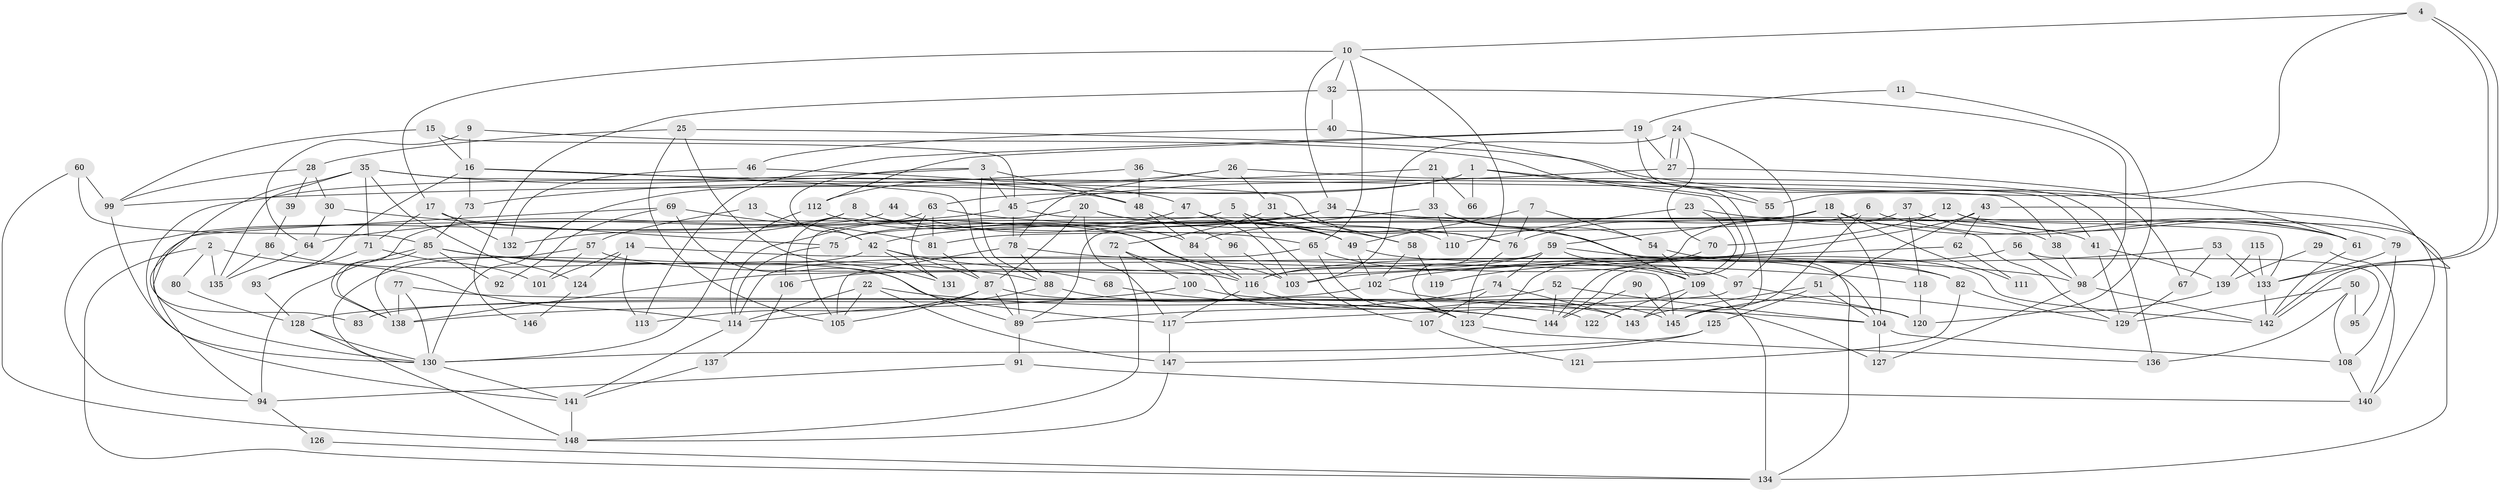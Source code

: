 // coarse degree distribution, {9: 0.030927835051546393, 4: 0.21649484536082475, 10: 0.020618556701030927, 3: 0.15463917525773196, 5: 0.13402061855670103, 7: 0.13402061855670103, 8: 0.030927835051546393, 2: 0.12371134020618557, 6: 0.13402061855670103, 11: 0.020618556701030927}
// Generated by graph-tools (version 1.1) at 2025/52/02/27/25 19:52:08]
// undirected, 148 vertices, 296 edges
graph export_dot {
graph [start="1"]
  node [color=gray90,style=filled];
  1;
  2;
  3;
  4;
  5;
  6;
  7;
  8;
  9;
  10;
  11;
  12;
  13;
  14;
  15;
  16;
  17;
  18;
  19;
  20;
  21;
  22;
  23;
  24;
  25;
  26;
  27;
  28;
  29;
  30;
  31;
  32;
  33;
  34;
  35;
  36;
  37;
  38;
  39;
  40;
  41;
  42;
  43;
  44;
  45;
  46;
  47;
  48;
  49;
  50;
  51;
  52;
  53;
  54;
  55;
  56;
  57;
  58;
  59;
  60;
  61;
  62;
  63;
  64;
  65;
  66;
  67;
  68;
  69;
  70;
  71;
  72;
  73;
  74;
  75;
  76;
  77;
  78;
  79;
  80;
  81;
  82;
  83;
  84;
  85;
  86;
  87;
  88;
  89;
  90;
  91;
  92;
  93;
  94;
  95;
  96;
  97;
  98;
  99;
  100;
  101;
  102;
  103;
  104;
  105;
  106;
  107;
  108;
  109;
  110;
  111;
  112;
  113;
  114;
  115;
  116;
  117;
  118;
  119;
  120;
  121;
  122;
  123;
  124;
  125;
  126;
  127;
  128;
  129;
  130;
  131;
  132;
  133;
  134;
  135;
  136;
  137;
  138;
  139;
  140;
  141;
  142;
  143;
  144;
  145;
  146;
  147;
  148;
  1 -- 63;
  1 -- 130;
  1 -- 55;
  1 -- 66;
  1 -- 144;
  2 -- 134;
  2 -- 114;
  2 -- 80;
  2 -- 135;
  3 -- 45;
  3 -- 42;
  3 -- 48;
  3 -- 88;
  3 -- 141;
  4 -- 10;
  4 -- 142;
  4 -- 142;
  4 -- 55;
  5 -- 134;
  5 -- 94;
  5 -- 58;
  5 -- 107;
  6 -- 79;
  6 -- 81;
  6 -- 145;
  7 -- 54;
  7 -- 76;
  7 -- 49;
  8 -- 84;
  8 -- 65;
  8 -- 94;
  8 -- 132;
  9 -- 64;
  9 -- 145;
  9 -- 16;
  10 -- 123;
  10 -- 65;
  10 -- 17;
  10 -- 32;
  10 -- 34;
  11 -- 19;
  11 -- 120;
  12 -- 61;
  12 -- 89;
  12 -- 70;
  12 -- 134;
  13 -- 42;
  13 -- 57;
  14 -- 101;
  14 -- 113;
  14 -- 124;
  14 -- 145;
  15 -- 45;
  15 -- 16;
  15 -- 99;
  16 -- 89;
  16 -- 38;
  16 -- 73;
  16 -- 93;
  17 -- 132;
  17 -- 71;
  17 -- 103;
  18 -- 75;
  18 -- 76;
  18 -- 59;
  18 -- 61;
  18 -- 104;
  18 -- 111;
  19 -- 27;
  19 -- 112;
  19 -- 67;
  19 -- 113;
  20 -- 49;
  20 -- 117;
  20 -- 76;
  20 -- 87;
  20 -- 105;
  21 -- 99;
  21 -- 33;
  21 -- 66;
  22 -- 114;
  22 -- 147;
  22 -- 105;
  22 -- 144;
  23 -- 144;
  23 -- 61;
  23 -- 110;
  24 -- 27;
  24 -- 27;
  24 -- 97;
  24 -- 70;
  24 -- 103;
  25 -- 105;
  25 -- 131;
  25 -- 28;
  25 -- 133;
  26 -- 78;
  26 -- 112;
  26 -- 31;
  26 -- 136;
  27 -- 61;
  27 -- 45;
  28 -- 99;
  28 -- 30;
  28 -- 39;
  29 -- 140;
  29 -- 139;
  30 -- 64;
  30 -- 75;
  31 -- 58;
  31 -- 72;
  31 -- 110;
  32 -- 98;
  32 -- 40;
  32 -- 146;
  33 -- 110;
  33 -- 54;
  33 -- 84;
  33 -- 109;
  34 -- 75;
  34 -- 41;
  34 -- 42;
  34 -- 129;
  35 -- 76;
  35 -- 71;
  35 -- 48;
  35 -- 83;
  35 -- 124;
  35 -- 135;
  36 -- 73;
  36 -- 48;
  36 -- 41;
  37 -- 116;
  37 -- 38;
  37 -- 118;
  38 -- 98;
  39 -- 86;
  40 -- 55;
  40 -- 46;
  41 -- 129;
  41 -- 139;
  42 -- 87;
  42 -- 68;
  42 -- 130;
  42 -- 131;
  43 -- 140;
  43 -- 51;
  43 -- 62;
  43 -- 119;
  44 -- 138;
  44 -- 49;
  45 -- 133;
  45 -- 64;
  45 -- 78;
  46 -- 47;
  46 -- 132;
  47 -- 103;
  47 -- 114;
  47 -- 49;
  48 -- 84;
  48 -- 96;
  49 -- 82;
  49 -- 102;
  50 -- 136;
  50 -- 129;
  50 -- 95;
  50 -- 108;
  51 -- 143;
  51 -- 104;
  51 -- 125;
  52 -- 144;
  52 -- 104;
  52 -- 83;
  53 -- 67;
  53 -- 102;
  53 -- 133;
  54 -- 109;
  54 -- 82;
  56 -- 116;
  56 -- 98;
  56 -- 95;
  57 -- 116;
  57 -- 138;
  57 -- 101;
  58 -- 102;
  58 -- 119;
  59 -- 142;
  59 -- 74;
  59 -- 97;
  59 -- 106;
  59 -- 138;
  60 -- 85;
  60 -- 99;
  60 -- 148;
  61 -- 142;
  62 -- 103;
  62 -- 111;
  63 -- 81;
  63 -- 104;
  63 -- 106;
  63 -- 131;
  64 -- 135;
  65 -- 123;
  65 -- 114;
  65 -- 109;
  67 -- 129;
  68 -- 144;
  69 -- 130;
  69 -- 89;
  69 -- 81;
  69 -- 92;
  70 -- 123;
  71 -- 93;
  71 -- 101;
  72 -- 148;
  72 -- 100;
  72 -- 122;
  73 -- 85;
  74 -- 143;
  74 -- 89;
  74 -- 107;
  75 -- 114;
  76 -- 123;
  77 -- 130;
  77 -- 138;
  77 -- 127;
  78 -- 105;
  78 -- 88;
  78 -- 118;
  79 -- 133;
  79 -- 108;
  80 -- 128;
  81 -- 87;
  82 -- 129;
  82 -- 121;
  84 -- 116;
  85 -- 88;
  85 -- 138;
  85 -- 92;
  85 -- 94;
  85 -- 98;
  86 -- 135;
  86 -- 117;
  87 -- 105;
  87 -- 89;
  87 -- 113;
  87 -- 143;
  88 -- 114;
  88 -- 123;
  89 -- 91;
  90 -- 145;
  90 -- 144;
  91 -- 94;
  91 -- 140;
  93 -- 128;
  94 -- 126;
  96 -- 103;
  97 -- 117;
  97 -- 120;
  98 -- 142;
  98 -- 127;
  99 -- 130;
  100 -- 120;
  100 -- 138;
  102 -- 104;
  102 -- 128;
  104 -- 127;
  104 -- 108;
  106 -- 137;
  107 -- 121;
  108 -- 140;
  109 -- 122;
  109 -- 134;
  109 -- 143;
  112 -- 130;
  112 -- 116;
  114 -- 141;
  115 -- 139;
  115 -- 133;
  116 -- 145;
  116 -- 117;
  117 -- 147;
  118 -- 120;
  123 -- 136;
  124 -- 146;
  125 -- 130;
  125 -- 147;
  126 -- 134;
  128 -- 148;
  128 -- 130;
  130 -- 141;
  133 -- 142;
  137 -- 141;
  139 -- 145;
  141 -- 148;
  147 -- 148;
}
